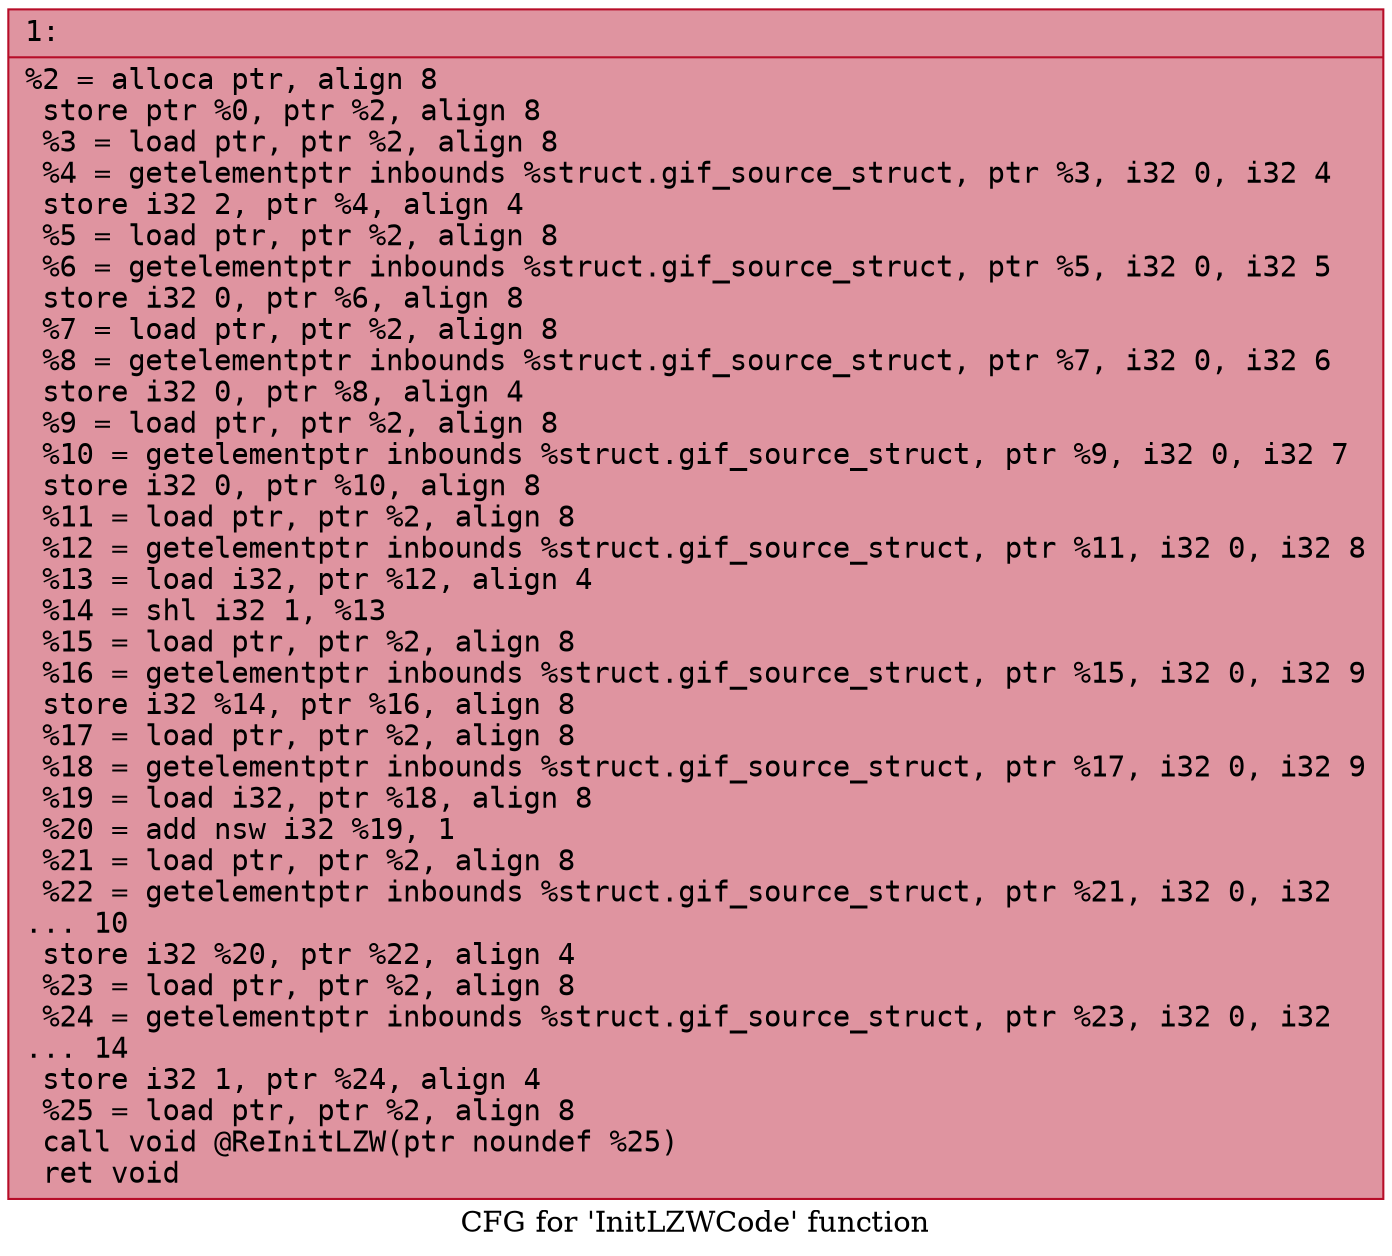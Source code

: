 digraph "CFG for 'InitLZWCode' function" {
	label="CFG for 'InitLZWCode' function";

	Node0x600000b2b340 [shape=record,color="#b70d28ff", style=filled, fillcolor="#b70d2870" fontname="Courier",label="{1:\l|  %2 = alloca ptr, align 8\l  store ptr %0, ptr %2, align 8\l  %3 = load ptr, ptr %2, align 8\l  %4 = getelementptr inbounds %struct.gif_source_struct, ptr %3, i32 0, i32 4\l  store i32 2, ptr %4, align 4\l  %5 = load ptr, ptr %2, align 8\l  %6 = getelementptr inbounds %struct.gif_source_struct, ptr %5, i32 0, i32 5\l  store i32 0, ptr %6, align 8\l  %7 = load ptr, ptr %2, align 8\l  %8 = getelementptr inbounds %struct.gif_source_struct, ptr %7, i32 0, i32 6\l  store i32 0, ptr %8, align 4\l  %9 = load ptr, ptr %2, align 8\l  %10 = getelementptr inbounds %struct.gif_source_struct, ptr %9, i32 0, i32 7\l  store i32 0, ptr %10, align 8\l  %11 = load ptr, ptr %2, align 8\l  %12 = getelementptr inbounds %struct.gif_source_struct, ptr %11, i32 0, i32 8\l  %13 = load i32, ptr %12, align 4\l  %14 = shl i32 1, %13\l  %15 = load ptr, ptr %2, align 8\l  %16 = getelementptr inbounds %struct.gif_source_struct, ptr %15, i32 0, i32 9\l  store i32 %14, ptr %16, align 8\l  %17 = load ptr, ptr %2, align 8\l  %18 = getelementptr inbounds %struct.gif_source_struct, ptr %17, i32 0, i32 9\l  %19 = load i32, ptr %18, align 8\l  %20 = add nsw i32 %19, 1\l  %21 = load ptr, ptr %2, align 8\l  %22 = getelementptr inbounds %struct.gif_source_struct, ptr %21, i32 0, i32\l... 10\l  store i32 %20, ptr %22, align 4\l  %23 = load ptr, ptr %2, align 8\l  %24 = getelementptr inbounds %struct.gif_source_struct, ptr %23, i32 0, i32\l... 14\l  store i32 1, ptr %24, align 4\l  %25 = load ptr, ptr %2, align 8\l  call void @ReInitLZW(ptr noundef %25)\l  ret void\l}"];
}
